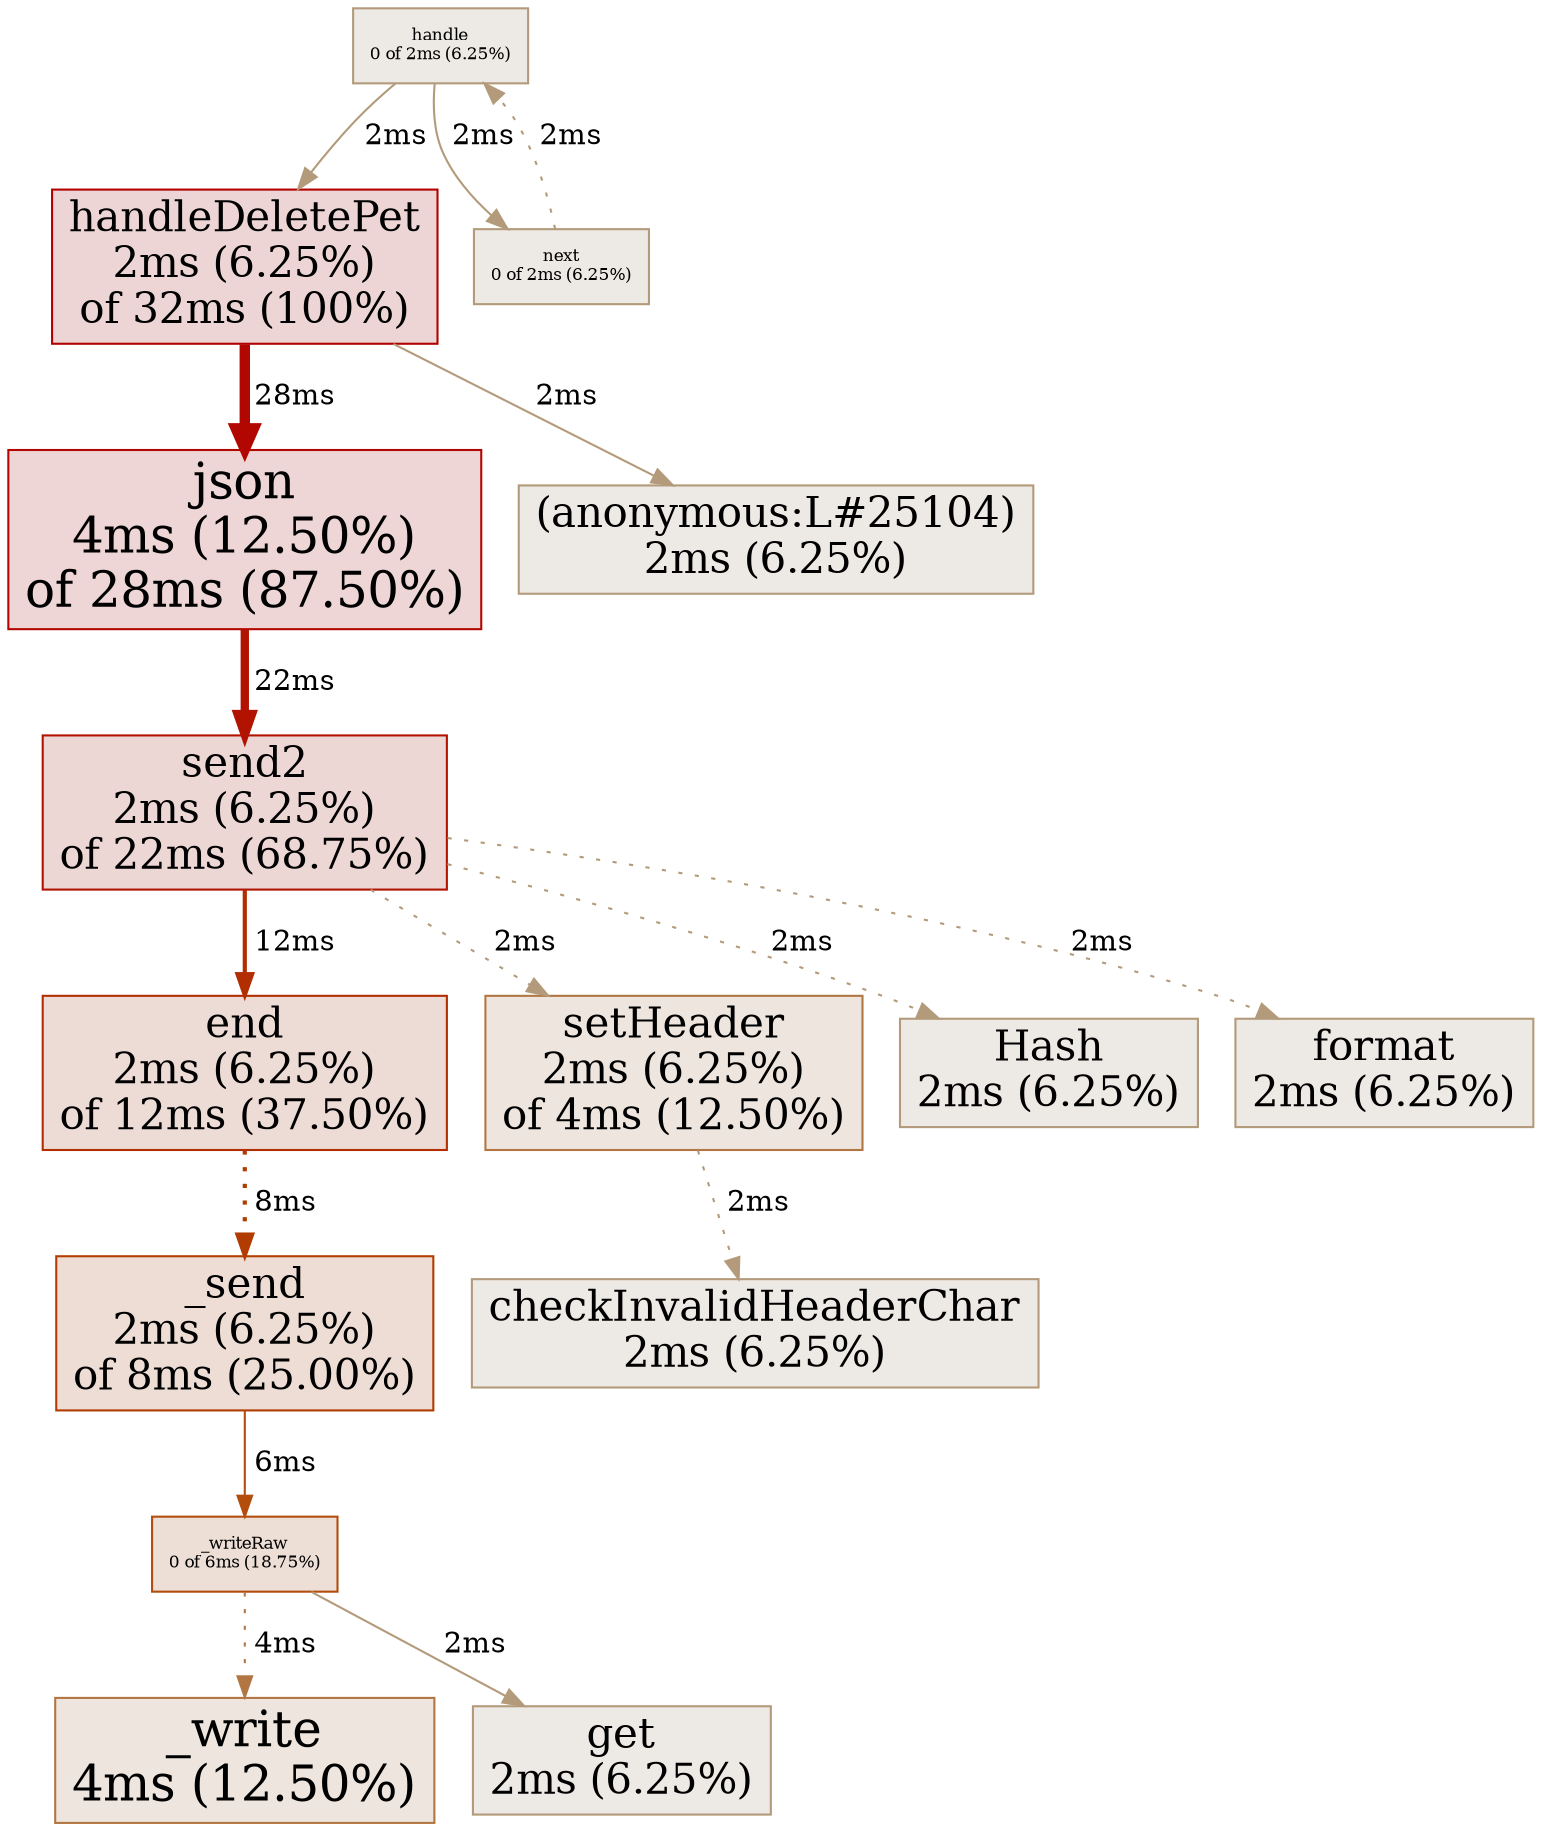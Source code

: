 digraph "unnamed" {
node [style=filled fillcolor="#f8f8f8"]
N1 [label="send2\n2ms (6.25%)\nof 22ms (68.75%)" id="node1" fontsize=20 shape=box tooltip="send2 (22ms)" color="#b21200" fillcolor="#edd7d5"]
N2 [label="json\n4ms (12.50%)\nof 28ms (87.50%)" id="node2" fontsize=24 shape=box tooltip="json (28ms)" color="#b20700" fillcolor="#edd6d5"]
N3 [label="handleDeletePet\n2ms (6.25%)\nof 32ms (100%)" id="node3" fontsize=20 shape=box tooltip="handleDeletePet (32ms)" color="#b20000" fillcolor="#edd5d5"]
N4 [label="end\n2ms (6.25%)\nof 12ms (37.50%)" id="node4" fontsize=20 shape=box tooltip="end (12ms)" color="#b22d00" fillcolor="#eddbd5"]
N5 [label="setHeader\n2ms (6.25%)\nof 4ms (12.50%)" id="node5" fontsize=20 shape=box tooltip="setHeader (4ms)" color="#b27642" fillcolor="#ede5de"]
N6 [label="_send\n2ms (6.25%)\nof 8ms (25.00%)" id="node6" fontsize=20 shape=box tooltip="_send (8ms)" color="#b23c00" fillcolor="#edddd5"]
N7 [label="_write\n4ms (12.50%)" id="node7" fontsize=24 shape=box tooltip="_write (4ms)" color="#b27642" fillcolor="#ede5de"]
N8 [label="_writeRaw\n0 of 6ms (18.75%)" id="node8" fontsize=8 shape=box tooltip="_writeRaw (6ms)" color="#b24d0b" fillcolor="#eddfd6"]
N9 [label="(anonymous:L#25104)\n2ms (6.25%)" id="node9" fontsize=20 shape=box tooltip="(anonymous:L#25104) (2ms)" color="#b29a7a" fillcolor="#ede9e5"]
N10 [label="Hash\n2ms (6.25%)" id="node10" fontsize=20 shape=box tooltip="Hash (2ms)" color="#b29a7a" fillcolor="#ede9e5"]
N11 [label="checkInvalidHeaderChar\n2ms (6.25%)" id="node11" fontsize=20 shape=box tooltip="checkInvalidHeaderChar (2ms)" color="#b29a7a" fillcolor="#ede9e5"]
N12 [label="format\n2ms (6.25%)" id="node12" fontsize=20 shape=box tooltip="format (2ms)" color="#b29a7a" fillcolor="#ede9e5"]
N13 [label="get\n2ms (6.25%)" id="node13" fontsize=20 shape=box tooltip="get (2ms)" color="#b29a7a" fillcolor="#ede9e5"]
N14 [label="handle\n0 of 2ms (6.25%)" id="node14" fontsize=8 shape=box tooltip="handle (2ms)" color="#b29a7a" fillcolor="#ede9e5"]
N15 [label="next\n0 of 2ms (6.25%)" id="node15" fontsize=8 shape=box tooltip="next (2ms)" color="#b29a7a" fillcolor="#ede9e5"]
N3 -> N2 [label=" 28ms" weight=88 penwidth=5 color="#b20700" tooltip="handleDeletePet -> json (28ms)" labeltooltip="handleDeletePet -> json (28ms)"]
N2 -> N1 [label=" 22ms" weight=69 penwidth=4 color="#b21200" tooltip="json -> send2 (22ms)" labeltooltip="json -> send2 (22ms)"]
N1 -> N4 [label=" 12ms" weight=38 penwidth=2 color="#b22d00" tooltip="send2 -> end (12ms)" labeltooltip="send2 -> end (12ms)"]
N4 -> N6 [label=" 8ms" weight=26 penwidth=2 color="#b23c00" tooltip="end ... _send (8ms)" labeltooltip="end ... _send (8ms)" style="dotted"]
N6 -> N8 [label=" 6ms" weight=19 color="#b24d0b" tooltip="_send -> _writeRaw (6ms)" labeltooltip="_send -> _writeRaw (6ms)"]
N8 -> N7 [label=" 4ms" weight=13 color="#b27642" tooltip="_writeRaw ... _write (4ms)" labeltooltip="_writeRaw ... _write (4ms)" style="dotted"]
N8 -> N13 [label=" 2ms" weight=7 color="#b29a7a" tooltip="_writeRaw -> get (2ms)" labeltooltip="_writeRaw -> get (2ms)"]
N14 -> N3 [label=" 2ms" weight=7 color="#b29a7a" tooltip="handle -> handleDeletePet (2ms)" labeltooltip="handle -> handleDeletePet (2ms)"]
N14 -> N15 [label=" 2ms" weight=7 color="#b29a7a" tooltip="handle -> next (2ms)" labeltooltip="handle -> next (2ms)"]
N3 -> N9 [label=" 2ms" weight=7 color="#b29a7a" tooltip="handleDeletePet -> (anonymous:L#25104) (2ms)" labeltooltip="handleDeletePet -> (anonymous:L#25104) (2ms)"]
N15 -> N14 [label=" 2ms" weight=7 color="#b29a7a" tooltip="next ... handle (2ms)" labeltooltip="next ... handle (2ms)" style="dotted"]
N1 -> N10 [label=" 2ms" weight=7 color="#b29a7a" tooltip="send2 ... Hash (2ms)" labeltooltip="send2 ... Hash (2ms)" style="dotted"]
N1 -> N12 [label=" 2ms" weight=7 color="#b29a7a" tooltip="send2 ... format (2ms)" labeltooltip="send2 ... format (2ms)" style="dotted"]
N1 -> N5 [label=" 2ms" weight=7 color="#b29a7a" tooltip="send2 ... setHeader (2ms)" labeltooltip="send2 ... setHeader (2ms)" style="dotted"]
N5 -> N11 [label=" 2ms" weight=7 color="#b29a7a" tooltip="setHeader ... checkInvalidHeaderChar (2ms)" labeltooltip="setHeader ... checkInvalidHeaderChar (2ms)" style="dotted"]
}
